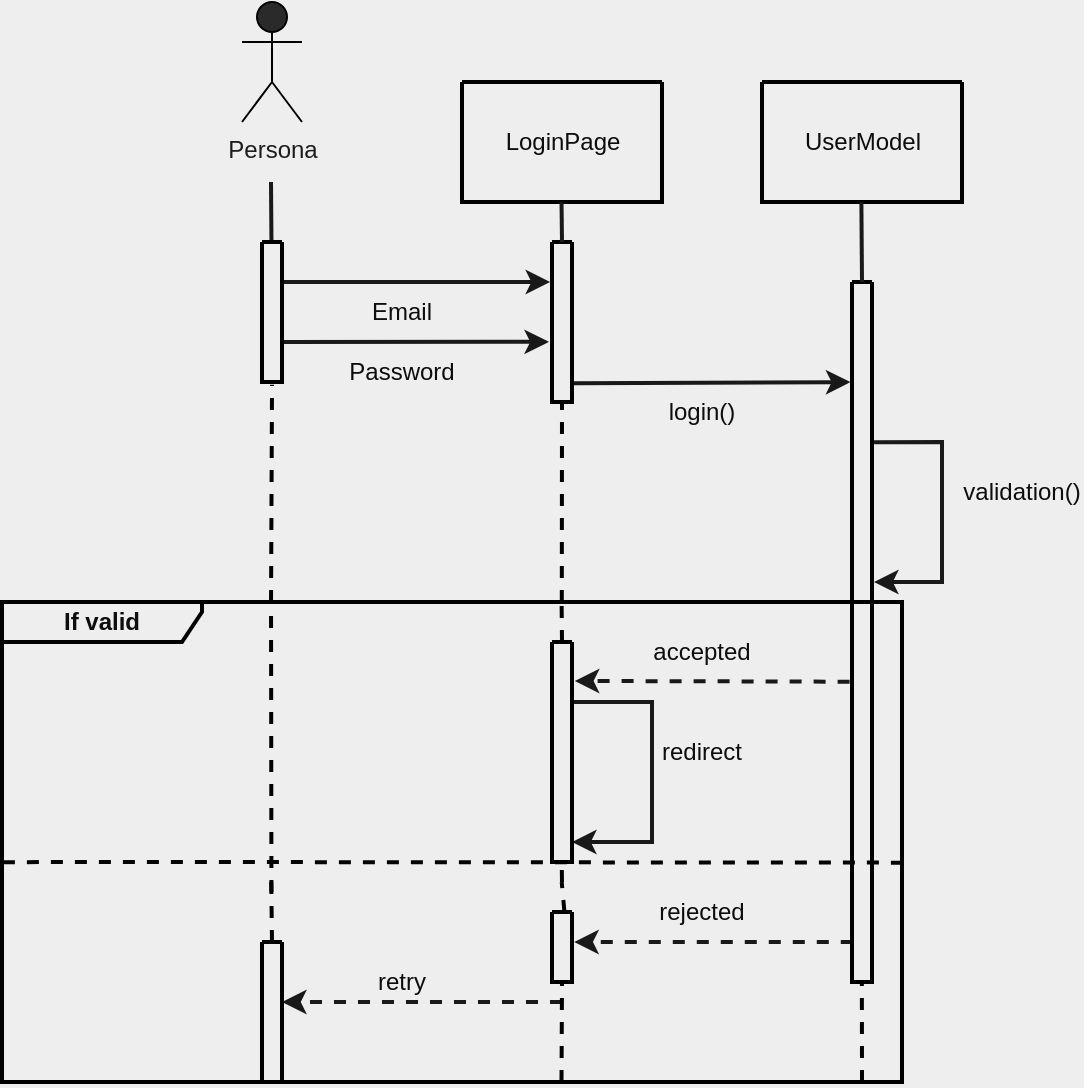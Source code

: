 <mxfile version="20.5.3" type="embed"><diagram id="ERxrzM34JgP0kjhDalQf" name="Page-1"><mxGraphModel dx="608" dy="127" grid="1" gridSize="10" guides="1" tooltips="1" connect="1" arrows="1" fold="1" page="0" pageScale="1" pageWidth="827" pageHeight="1169" background="#EEEEEE" math="0" shadow="0"><root><mxCell id="0"/><mxCell id="1" parent="0"/><mxCell id="250" value="&lt;b&gt;If valid&lt;/b&gt;" style="shape=umlFrame;whiteSpace=wrap;html=1;labelBackgroundColor=none;strokeColor=#000000;strokeWidth=2;fontColor=#0D0D0D;fillColor=none;width=100;height=20;" parent="1" vertex="1"><mxGeometry x="-200" y="350" width="450" height="240" as="geometry"/></mxCell><mxCell id="224" value="Persona&lt;br&gt;" style="shape=umlActor;verticalLabelPosition=bottom;verticalAlign=top;html=1;outlineConnect=0;fillColor=#2A2A2A;strokeColor=#000000;fontColor=#1C1C1C;" parent="1" vertex="1"><mxGeometry x="-80" y="50" width="30" height="60" as="geometry"/></mxCell><mxCell id="225" value="" style="endArrow=none;html=1;rounded=0;fontColor=#0D0D0D;strokeColor=#191919;strokeWidth=2;" parent="1" source="240" edge="1"><mxGeometry width="50" height="50" relative="1" as="geometry"><mxPoint x="-65.5" y="500" as="sourcePoint"/><mxPoint x="-65.5" y="140" as="targetPoint"/></mxGeometry></mxCell><mxCell id="228" value="" style="swimlane;startSize=0;strokeColor=#000000;fontColor=#0D0D0D;fillColor=#2A2A2A;strokeWidth=2;" parent="1" vertex="1"><mxGeometry x="30" y="90" width="100" height="60" as="geometry"/></mxCell><mxCell id="230" value="LoginPage" style="text;html=1;align=center;verticalAlign=middle;resizable=0;points=[];autosize=1;strokeColor=none;fillColor=none;fontColor=#0D0D0D;" parent="228" vertex="1"><mxGeometry x="10" y="15" width="80" height="30" as="geometry"/></mxCell><mxCell id="231" value="" style="swimlane;startSize=0;strokeColor=#000000;fontColor=#0D0D0D;fillColor=#2A2A2A;strokeWidth=2;" parent="1" vertex="1"><mxGeometry x="180" y="90" width="100" height="60" as="geometry"/></mxCell><mxCell id="232" value="UserModel" style="text;html=1;align=center;verticalAlign=middle;resizable=0;points=[];autosize=1;strokeColor=none;fillColor=none;fontColor=#0D0D0D;" parent="231" vertex="1"><mxGeometry x="10" y="15" width="80" height="30" as="geometry"/></mxCell><mxCell id="234" value="" style="endArrow=classic;html=1;rounded=0;strokeColor=#191919;strokeWidth=2;fontColor=#0D0D0D;entryX=-0.092;entryY=0.25;entryDx=0;entryDy=0;entryPerimeter=0;" parent="1" edge="1" target="266"><mxGeometry width="50" height="50" relative="1" as="geometry"><mxPoint x="-60" y="190" as="sourcePoint"/><mxPoint x="80" y="190" as="targetPoint"/></mxGeometry></mxCell><mxCell id="235" value="" style="endArrow=classic;html=1;rounded=0;strokeColor=#191919;strokeWidth=2;fontColor=#0D0D0D;entryX=-0.151;entryY=0.624;entryDx=0;entryDy=0;entryPerimeter=0;" parent="1" edge="1" target="266"><mxGeometry width="50" height="50" relative="1" as="geometry"><mxPoint x="-60" y="220" as="sourcePoint"/><mxPoint x="80" y="220" as="targetPoint"/></mxGeometry></mxCell><mxCell id="237" value="Email" style="text;html=1;strokeColor=none;fillColor=none;align=center;verticalAlign=middle;whiteSpace=wrap;rounded=0;labelBackgroundColor=none;strokeWidth=2;fontColor=#0D0D0D;" parent="1" vertex="1"><mxGeometry x="-30" y="190" width="60" height="30" as="geometry"/></mxCell><mxCell id="238" value="Password" style="text;html=1;strokeColor=none;fillColor=none;align=center;verticalAlign=middle;whiteSpace=wrap;rounded=0;labelBackgroundColor=none;strokeWidth=2;fontColor=#0D0D0D;" parent="1" vertex="1"><mxGeometry x="-30" y="220" width="60" height="30" as="geometry"/></mxCell><mxCell id="240" value="" style="swimlane;startSize=0;labelBackgroundColor=none;strokeColor=#000000;strokeWidth=2;fontColor=#0D0D0D;fillColor=#2A2A2A;" parent="1" vertex="1"><mxGeometry x="-70" y="170" width="10" height="70" as="geometry"/></mxCell><mxCell id="246" value="" style="endArrow=classic;html=1;rounded=0;strokeColor=#191919;strokeWidth=2;fontColor=#0D0D0D;exitX=1.095;exitY=0.883;exitDx=0;exitDy=0;exitPerimeter=0;entryX=-0.081;entryY=0.143;entryDx=0;entryDy=0;entryPerimeter=0;" parent="1" edge="1" target="268" source="266"><mxGeometry width="50" height="50" relative="1" as="geometry"><mxPoint x="80" y="240" as="sourcePoint"/><mxPoint x="220" y="240" as="targetPoint"/></mxGeometry></mxCell><mxCell id="247" value="login()" style="text;html=1;strokeColor=none;fillColor=none;align=center;verticalAlign=middle;whiteSpace=wrap;rounded=0;labelBackgroundColor=none;strokeWidth=2;fontColor=#0D0D0D;" parent="1" vertex="1"><mxGeometry x="120" y="240" width="60" height="30" as="geometry"/></mxCell><mxCell id="248" value="" style="endArrow=classic;html=1;rounded=0;strokeColor=#191919;strokeWidth=2;fontColor=#0D0D0D;exitX=1.102;exitY=0.229;exitDx=0;exitDy=0;exitPerimeter=0;" parent="1" edge="1" source="268"><mxGeometry width="50" height="50" relative="1" as="geometry"><mxPoint x="240" y="270" as="sourcePoint"/><mxPoint x="236" y="340" as="targetPoint"/><Array as="points"><mxPoint x="270" y="270"/><mxPoint x="270" y="340"/></Array></mxGeometry></mxCell><mxCell id="249" value="validation()" style="text;html=1;strokeColor=none;fillColor=none;align=center;verticalAlign=middle;whiteSpace=wrap;rounded=0;labelBackgroundColor=none;strokeWidth=2;fontColor=#0D0D0D;" parent="1" vertex="1"><mxGeometry x="280" y="280" width="60" height="30" as="geometry"/></mxCell><mxCell id="257" value="" style="endArrow=classic;html=1;rounded=0;dashed=1;strokeColor=#191919;strokeWidth=2;fontColor=#0D0D0D;exitX=-0.12;exitY=0.571;exitDx=0;exitDy=0;exitPerimeter=0;entryX=1.141;entryY=0.177;entryDx=0;entryDy=0;entryPerimeter=0;" parent="1" edge="1" target="279" source="268"><mxGeometry width="50" height="50" relative="1" as="geometry"><mxPoint x="230" y="390" as="sourcePoint"/><mxPoint x="80" y="390" as="targetPoint"/></mxGeometry></mxCell><mxCell id="258" value="accepted" style="text;html=1;strokeColor=none;fillColor=none;align=center;verticalAlign=middle;whiteSpace=wrap;rounded=0;labelBackgroundColor=none;strokeWidth=2;fontColor=#0D0D0D;" parent="1" vertex="1"><mxGeometry x="120" y="360" width="60" height="30" as="geometry"/></mxCell><mxCell id="260" value="" style="endArrow=classic;html=1;rounded=0;strokeColor=#191919;strokeWidth=2;fontColor=#0D0D0D;" parent="1" edge="1"><mxGeometry width="50" height="50" relative="1" as="geometry"><mxPoint x="85" y="400" as="sourcePoint"/><mxPoint x="85" y="470" as="targetPoint"/><Array as="points"><mxPoint x="125" y="400"/><mxPoint x="125" y="470"/></Array></mxGeometry></mxCell><mxCell id="261" value="redirect" style="text;html=1;strokeColor=none;fillColor=none;align=center;verticalAlign=middle;whiteSpace=wrap;rounded=0;labelBackgroundColor=none;strokeWidth=2;fontColor=#0D0D0D;" parent="1" vertex="1"><mxGeometry x="120" y="410" width="60" height="30" as="geometry"/></mxCell><mxCell id="262" value="" style="endArrow=classic;html=1;rounded=0;dashed=1;strokeColor=#191919;strokeWidth=2;fontColor=#0D0D0D;exitX=0.039;exitY=0.943;exitDx=0;exitDy=0;exitPerimeter=0;entryX=1.111;entryY=0.428;entryDx=0;entryDy=0;entryPerimeter=0;" parent="1" edge="1" target="281" source="268"><mxGeometry width="50" height="50" relative="1" as="geometry"><mxPoint x="230" y="520" as="sourcePoint"/><mxPoint x="80" y="520" as="targetPoint"/></mxGeometry></mxCell><mxCell id="263" value="rejected" style="text;html=1;strokeColor=none;fillColor=none;align=center;verticalAlign=middle;whiteSpace=wrap;rounded=0;labelBackgroundColor=none;strokeWidth=2;fontColor=#0D0D0D;" parent="1" vertex="1"><mxGeometry x="120" y="490" width="60" height="30" as="geometry"/></mxCell><mxCell id="264" value="" style="endArrow=classic;html=1;rounded=0;dashed=1;strokeColor=#191919;strokeWidth=2;fontColor=#0D0D0D;" parent="1" edge="1"><mxGeometry width="50" height="50" relative="1" as="geometry"><mxPoint x="80" y="550" as="sourcePoint"/><mxPoint x="-60" y="550" as="targetPoint"/></mxGeometry></mxCell><mxCell id="265" value="retry" style="text;html=1;strokeColor=none;fillColor=none;align=center;verticalAlign=middle;whiteSpace=wrap;rounded=0;labelBackgroundColor=none;strokeWidth=2;fontColor=#0D0D0D;" parent="1" vertex="1"><mxGeometry x="-30" y="525" width="60" height="30" as="geometry"/></mxCell><mxCell id="266" value="" style="swimlane;startSize=0;labelBackgroundColor=none;strokeColor=#000000;strokeWidth=2;fontColor=#0D0D0D;fillColor=#2A2A2A;" vertex="1" parent="1"><mxGeometry x="75" y="170" width="10" height="80" as="geometry"/></mxCell><mxCell id="267" value="" style="endArrow=none;html=1;rounded=0;fontColor=#0D0D0D;strokeColor=#191919;strokeWidth=2;" edge="1" parent="1"><mxGeometry width="50" height="50" relative="1" as="geometry"><mxPoint x="80" y="170" as="sourcePoint"/><mxPoint x="79.76" y="150" as="targetPoint"/></mxGeometry></mxCell><mxCell id="268" value="" style="swimlane;startSize=0;labelBackgroundColor=none;strokeColor=#000000;strokeWidth=2;fontColor=#0D0D0D;fillColor=#2A2A2A;" vertex="1" parent="1"><mxGeometry x="225" y="190" width="10" height="350" as="geometry"/></mxCell><mxCell id="269" value="" style="endArrow=none;html=1;rounded=0;fontColor=#0D0D0D;strokeColor=#191919;strokeWidth=2;exitX=0.5;exitY=0;exitDx=0;exitDy=0;" edge="1" parent="1" source="268"><mxGeometry width="50" height="50" relative="1" as="geometry"><mxPoint x="229.921" y="180.0" as="sourcePoint"/><mxPoint x="229.69" y="150.0" as="targetPoint"/></mxGeometry></mxCell><mxCell id="271" value="" style="endArrow=none;dashed=1;html=1;rounded=0;entryX=0.5;entryY=1;entryDx=0;entryDy=0;exitX=0.622;exitY=0;exitDx=0;exitDy=0;exitPerimeter=0;strokeWidth=2;strokeColor=#000000;" edge="1" parent="1" source="250" target="266"><mxGeometry width="50" height="50" relative="1" as="geometry"><mxPoint x="70" y="340" as="sourcePoint"/><mxPoint x="120" y="290" as="targetPoint"/></mxGeometry></mxCell><mxCell id="272" value="" style="endArrow=none;dashed=1;html=1;rounded=0;entryX=0.5;entryY=1;entryDx=0;entryDy=0;strokeWidth=2;strokeColor=#000000;exitX=0.5;exitY=0;exitDx=0;exitDy=0;" edge="1" parent="1" source="279"><mxGeometry width="50" height="50" relative="1" as="geometry"><mxPoint x="80" y="490" as="sourcePoint"/><mxPoint x="79.8" y="350" as="targetPoint"/></mxGeometry></mxCell><mxCell id="273" value="" style="endArrow=none;dashed=1;html=1;rounded=0;entryX=0.5;entryY=1;entryDx=0;entryDy=0;exitX=0.622;exitY=0;exitDx=0;exitDy=0;exitPerimeter=0;strokeWidth=2;strokeColor=#000000;startArrow=none;" edge="1" parent="1" source="281"><mxGeometry width="50" height="50" relative="1" as="geometry"><mxPoint x="79.75" y="590" as="sourcePoint"/><mxPoint x="79.85" y="490" as="targetPoint"/></mxGeometry></mxCell><mxCell id="274" value="" style="endArrow=none;dashed=1;html=1;rounded=0;entryX=0.501;entryY=1.02;entryDx=0;entryDy=0;exitX=0.622;exitY=0;exitDx=0;exitDy=0;exitPerimeter=0;strokeWidth=2;strokeColor=#000000;entryPerimeter=0;" edge="1" parent="1" target="240"><mxGeometry width="50" height="50" relative="1" as="geometry"><mxPoint x="-65.48" y="350" as="sourcePoint"/><mxPoint x="-65.38" y="250" as="targetPoint"/></mxGeometry></mxCell><mxCell id="275" value="" style="endArrow=none;dashed=1;html=1;rounded=0;entryX=0.5;entryY=1;entryDx=0;entryDy=0;strokeWidth=2;strokeColor=#000000;" edge="1" parent="1"><mxGeometry width="50" height="50" relative="1" as="geometry"><mxPoint x="-65.28" y="495" as="sourcePoint"/><mxPoint x="-65.48" y="355" as="targetPoint"/></mxGeometry></mxCell><mxCell id="276" value="" style="endArrow=none;dashed=1;html=1;rounded=0;entryX=0.5;entryY=1;entryDx=0;entryDy=0;exitX=0.5;exitY=0;exitDx=0;exitDy=0;strokeWidth=2;strokeColor=#000000;startArrow=none;" edge="1" parent="1" source="277"><mxGeometry width="50" height="50" relative="1" as="geometry"><mxPoint x="-65.48" y="590" as="sourcePoint"/><mxPoint x="-65.38" y="490" as="targetPoint"/></mxGeometry></mxCell><mxCell id="277" value="" style="swimlane;startSize=0;labelBackgroundColor=none;strokeColor=#000000;strokeWidth=2;fontColor=#0D0D0D;fillColor=#2A2A2A;" vertex="1" parent="1"><mxGeometry x="-70" y="520" width="10" height="70" as="geometry"/></mxCell><mxCell id="278" value="" style="endArrow=none;dashed=1;html=1;rounded=0;entryX=0.5;entryY=1;entryDx=0;entryDy=0;exitX=0.622;exitY=0;exitDx=0;exitDy=0;exitPerimeter=0;strokeWidth=2;strokeColor=#000000;" edge="1" parent="1" target="277"><mxGeometry width="50" height="50" relative="1" as="geometry"><mxPoint x="-65.48" y="590" as="sourcePoint"/><mxPoint x="-65.38" y="490" as="targetPoint"/></mxGeometry></mxCell><mxCell id="279" value="" style="swimlane;startSize=0;labelBackgroundColor=none;strokeColor=#000000;strokeWidth=2;fontColor=#0D0D0D;fillColor=#2A2A2A;" vertex="1" parent="1"><mxGeometry x="75" y="370" width="10" height="110" as="geometry"/></mxCell><mxCell id="280" value="" style="endArrow=none;dashed=1;html=1;rounded=0;entryX=0.5;entryY=1;entryDx=0;entryDy=0;strokeWidth=2;strokeColor=#000000;" edge="1" parent="1"><mxGeometry width="50" height="50" relative="1" as="geometry"><mxPoint x="80" y="490" as="sourcePoint"/><mxPoint x="79.86" y="480" as="targetPoint"/></mxGeometry></mxCell><mxCell id="281" value="" style="swimlane;startSize=0;labelBackgroundColor=none;strokeColor=#000000;strokeWidth=2;fontColor=#0D0D0D;fillColor=#2A2A2A;" vertex="1" parent="1"><mxGeometry x="75" y="505" width="10" height="35" as="geometry"/></mxCell><mxCell id="282" value="" style="endArrow=none;dashed=1;html=1;rounded=0;entryX=0.5;entryY=1;entryDx=0;entryDy=0;exitX=0.622;exitY=0;exitDx=0;exitDy=0;exitPerimeter=0;strokeWidth=2;strokeColor=#000000;" edge="1" parent="1" target="281"><mxGeometry width="50" height="50" relative="1" as="geometry"><mxPoint x="79.75" y="590" as="sourcePoint"/><mxPoint x="79.85" y="490" as="targetPoint"/></mxGeometry></mxCell><mxCell id="283" value="" style="endArrow=none;dashed=1;html=1;rounded=0;entryX=0.5;entryY=1;entryDx=0;entryDy=0;strokeWidth=2;strokeColor=#000000;" edge="1" parent="1"><mxGeometry width="50" height="50" relative="1" as="geometry"><mxPoint x="230" y="590" as="sourcePoint"/><mxPoint x="229.92" y="540" as="targetPoint"/></mxGeometry></mxCell><mxCell id="284" value="" style="endArrow=none;dashed=1;html=1;rounded=0;strokeWidth=2;strokeColor=#000000;entryX=0.001;entryY=0.542;entryDx=0;entryDy=0;entryPerimeter=0;exitX=1.001;exitY=0.543;exitDx=0;exitDy=0;exitPerimeter=0;" edge="1" parent="1" source="250" target="250"><mxGeometry width="50" height="50" relative="1" as="geometry"><mxPoint x="-159.8" y="610" as="sourcePoint"/><mxPoint x="-160" y="470" as="targetPoint"/><Array as="points"><mxPoint x="-120" y="480"/></Array></mxGeometry></mxCell></root></mxGraphModel></diagram></mxfile>